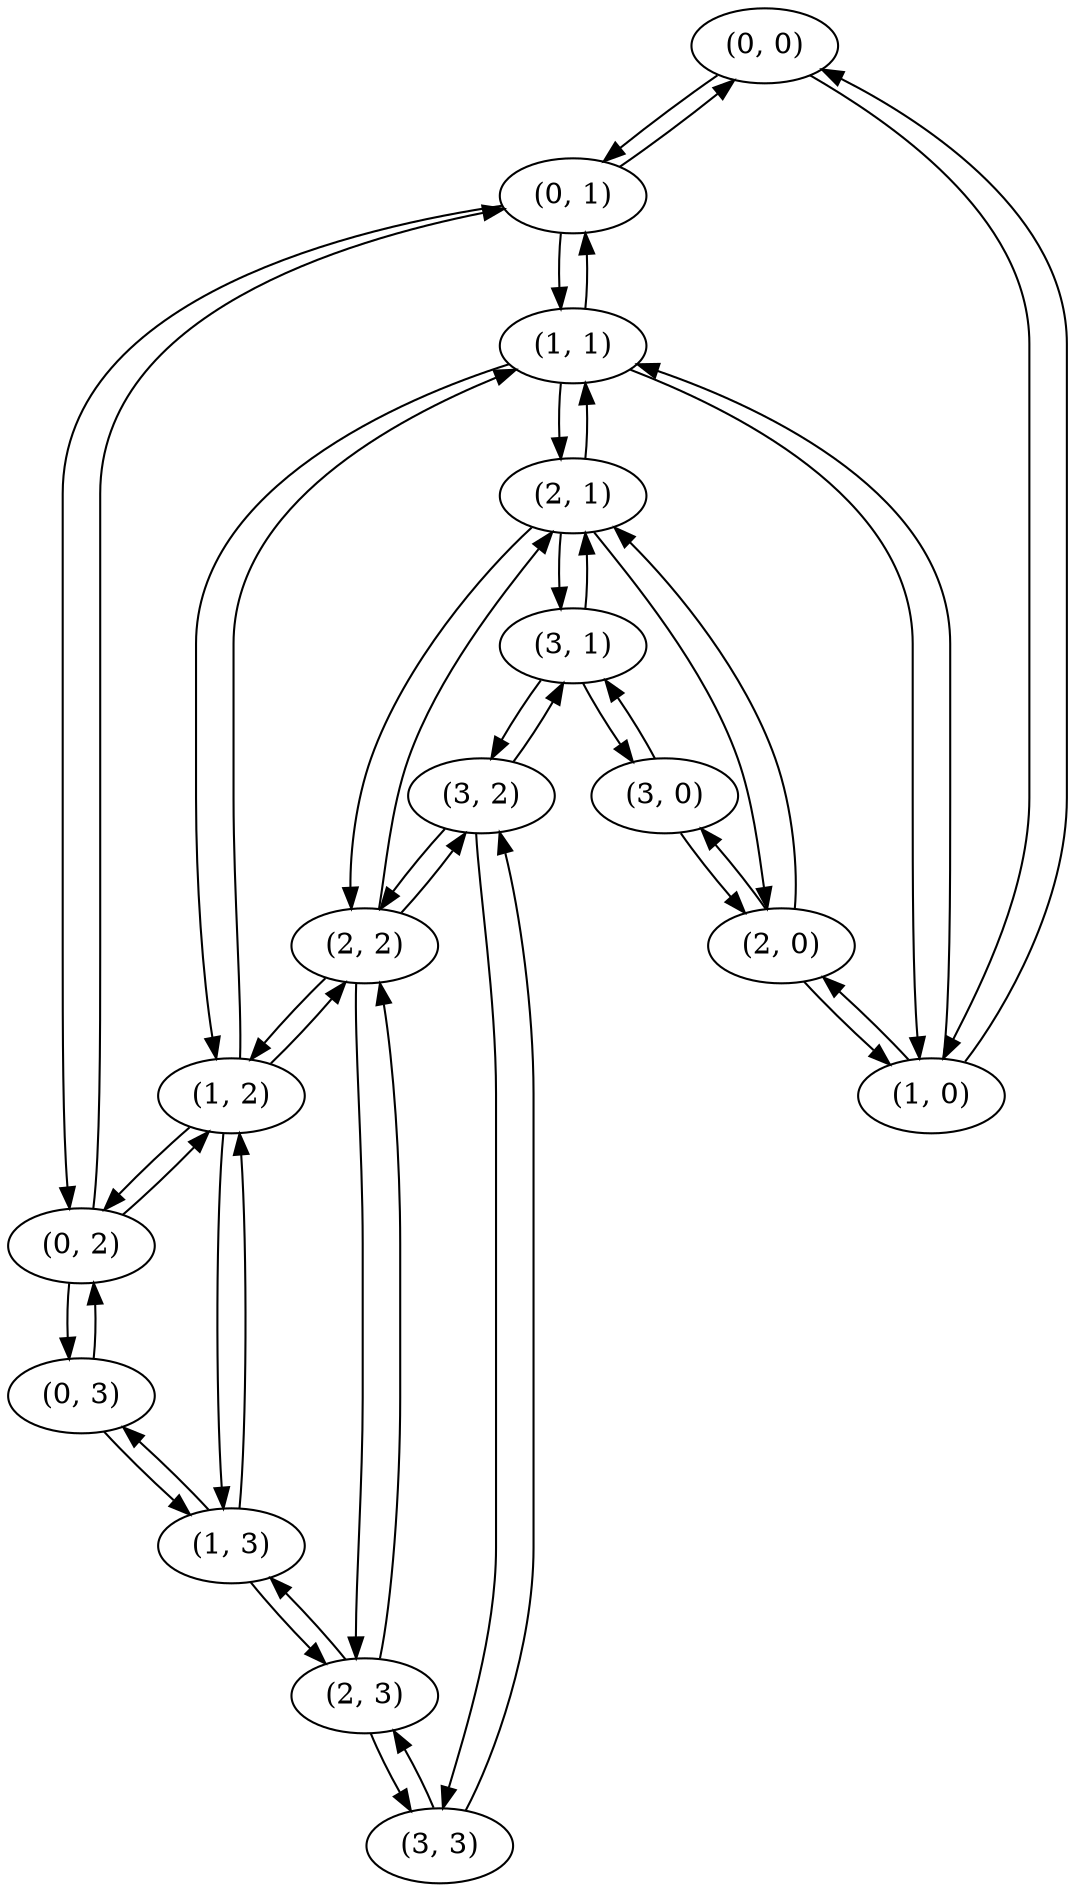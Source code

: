 digraph  {
"(0, 0)";
"(0, 1)";
"(1, 0)";
"(0, 2)";
"(1, 1)";
"(0, 3)";
"(1, 2)";
"(1, 3)";
"(2, 0)";
"(2, 1)";
"(2, 2)";
"(2, 3)";
"(3, 0)";
"(3, 1)";
"(3, 2)";
"(3, 3)";
"(0, 0)" -> "(0, 1)";
"(0, 0)" -> "(1, 0)";
"(0, 1)" -> "(0, 0)";
"(0, 1)" -> "(0, 2)";
"(0, 1)" -> "(1, 1)";
"(1, 0)" -> "(0, 0)";
"(1, 0)" -> "(1, 1)";
"(1, 0)" -> "(2, 0)";
"(0, 2)" -> "(0, 1)";
"(0, 2)" -> "(0, 3)";
"(0, 2)" -> "(1, 2)";
"(1, 1)" -> "(0, 1)";
"(1, 1)" -> "(1, 0)";
"(1, 1)" -> "(1, 2)";
"(1, 1)" -> "(2, 1)";
"(0, 3)" -> "(0, 2)";
"(0, 3)" -> "(1, 3)";
"(1, 2)" -> "(0, 2)";
"(1, 2)" -> "(1, 1)";
"(1, 2)" -> "(1, 3)";
"(1, 2)" -> "(2, 2)";
"(1, 3)" -> "(0, 3)";
"(1, 3)" -> "(1, 2)";
"(1, 3)" -> "(2, 3)";
"(2, 0)" -> "(1, 0)";
"(2, 0)" -> "(2, 1)";
"(2, 0)" -> "(3, 0)";
"(2, 1)" -> "(1, 1)";
"(2, 1)" -> "(2, 0)";
"(2, 1)" -> "(2, 2)";
"(2, 1)" -> "(3, 1)";
"(2, 2)" -> "(1, 2)";
"(2, 2)" -> "(2, 1)";
"(2, 2)" -> "(2, 3)";
"(2, 2)" -> "(3, 2)";
"(2, 3)" -> "(1, 3)";
"(2, 3)" -> "(2, 2)";
"(2, 3)" -> "(3, 3)";
"(3, 0)" -> "(2, 0)";
"(3, 0)" -> "(3, 1)";
"(3, 1)" -> "(2, 1)";
"(3, 1)" -> "(3, 0)";
"(3, 1)" -> "(3, 2)";
"(3, 2)" -> "(2, 2)";
"(3, 2)" -> "(3, 1)";
"(3, 2)" -> "(3, 3)";
"(3, 3)" -> "(2, 3)";
"(3, 3)" -> "(3, 2)";
}

